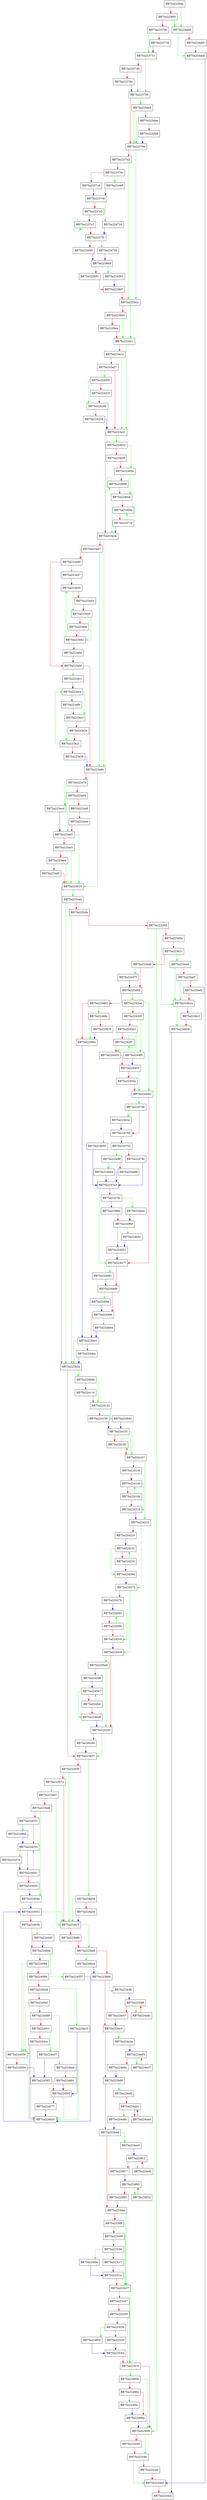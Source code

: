 digraph NetworkHipsMatch {
  node [shape="box"];
  graph [splines=ortho];
  BB75a22364c -> BB75a224ab0 [color="green"];
  BB75a22364c -> BB75a2236f3 [color="red"];
  BB75a2236f3 -> BB75a224ab0 [color="green"];
  BB75a2236f3 -> BB75a22370e [color="red"];
  BB75a22370e -> BB75a223731 [color="green"];
  BB75a22370e -> BB75a223729 [color="red"];
  BB75a223729 -> BB75a223731 [color="blue"];
  BB75a223731 -> BB75a223756 [color="green"];
  BB75a223731 -> BB75a223748 [color="red"];
  BB75a223748 -> BB75a223756 [color="green"];
  BB75a223748 -> BB75a22374e [color="red"];
  BB75a22374e -> BB75a223756 [color="blue"];
  BB75a223756 -> BB75a223da4 [color="green"];
  BB75a223756 -> BB75a22376e [color="red"];
  BB75a22376e -> BB75a22392c [color="green"];
  BB75a22376e -> BB75a2237a2 [color="red"];
  BB75a2237a2 -> BB75a22392c [color="green"];
  BB75a2237a2 -> BB75a2237ac [color="red"];
  BB75a2237ac -> BB75a2244ff [color="green"];
  BB75a2237ac -> BB75a2237c4 [color="red"];
  BB75a2237c4 -> BB75a2237c8 [color="blue"];
  BB75a2237c8 -> BB75a22471d [color="green"];
  BB75a2237c8 -> BB75a2237e3 [color="red"];
  BB75a2237e3 -> BB75a2237e7 [color="blue"];
  BB75a2237e7 -> BB75a2237e7 [color="green"];
  BB75a2237e7 -> BB75a2237f1 [color="red"];
  BB75a2237f1 -> BB75a224728 [color="green"];
  BB75a2237f1 -> BB75a223840 [color="red"];
  BB75a223840 -> BB75a22386d [color="blue"];
  BB75a22386d -> BB75a224361 [color="green"];
  BB75a22386d -> BB75a223891 [color="red"];
  BB75a223891 -> BB75a2238d7 [color="red"];
  BB75a2238d7 -> BB75a22392c [color="red"];
  BB75a22392c -> BB75a223a11 [color="green"];
  BB75a22392c -> BB75a2239d3 [color="red"];
  BB75a2239d3 -> BB75a223a11 [color="green"];
  BB75a2239d3 -> BB75a2239ea [color="red"];
  BB75a2239ea -> BB75a223a11 [color="red"];
  BB75a223a11 -> BB75a223a31 [color="green"];
  BB75a223a11 -> BB75a223a1a [color="red"];
  BB75a223a1a -> BB75a223a31 [color="green"];
  BB75a223a1a -> BB75a223a27 [color="red"];
  BB75a223a27 -> BB75a224305 [color="green"];
  BB75a223a27 -> BB75a223a31 [color="red"];
  BB75a223a31 -> BB75a224632 [color="green"];
  BB75a223a31 -> BB75a223a3e [color="red"];
  BB75a223a3e -> BB75a223a6e [color="green"];
  BB75a223a3e -> BB75a223a47 [color="red"];
  BB75a223a47 -> BB75a223a6e [color="green"];
  BB75a223a47 -> BB75a223a50 [color="red"];
  BB75a223a50 -> BB75a223e47 [color="green"];
  BB75a223a50 -> BB75a223a5f [color="red"];
  BB75a223a5f -> BB75a223dc1 [color="green"];
  BB75a223a5f -> BB75a223a6e [color="red"];
  BB75a223a6e -> BB75a223b10 [color="green"];
  BB75a223a6e -> BB75a223a7e [color="red"];
  BB75a223a7e -> BB75a223ecd [color="green"];
  BB75a223a7e -> BB75a223a92 [color="red"];
  BB75a223a92 -> BB75a223ecd [color="green"];
  BB75a223a92 -> BB75a223a9f [color="red"];
  BB75a223a9f -> BB75a223ad1 [color="green"];
  BB75a223a9f -> BB75a223aaa [color="red"];
  BB75a223aaa -> BB75a223ad1 [color="red"];
  BB75a223ad1 -> BB75a223b10 [color="green"];
  BB75a223ad1 -> BB75a223ae1 [color="red"];
  BB75a223ae1 -> BB75a223b10 [color="green"];
  BB75a223ae1 -> BB75a223aea [color="red"];
  BB75a223aea -> BB75a223b10 [color="green"];
  BB75a223aea -> BB75a223af0 [color="red"];
  BB75a223af0 -> BB75a223b10 [color="red"];
  BB75a223b10 -> BB75a223ced [color="green"];
  BB75a223b10 -> BB75a223b2a [color="red"];
  BB75a223b2a -> BB75a2240db [color="green"];
  BB75a223b2a -> BB75a223b37 [color="red"];
  BB75a223b37 -> BB75a224a34 [color="green"];
  BB75a223b37 -> BB75a223b5f [color="red"];
  BB75a223b5f -> BB75a223b7f [color="green"];
  BB75a223b5f -> BB75a223b72 [color="red"];
  BB75a223b72 -> BB75a223ed7 [color="green"];
  BB75a223b72 -> BB75a223b7f [color="red"];
  BB75a223b7f -> BB75a223ba9 [color="green"];
  BB75a223b7f -> BB75a223b86 [color="red"];
  BB75a223b86 -> BB75a223ba9 [color="red"];
  BB75a223ba9 -> BB75a224bcd [color="green"];
  BB75a223ba9 -> BB75a223bb6 [color="red"];
  BB75a223bb6 -> BB75a224cf8 [color="green"];
  BB75a223bb6 -> BB75a223bc3 [color="red"];
  BB75a223bc3 -> BB75a224e2a [color="green"];
  BB75a223bc3 -> BB75a223bd0 [color="red"];
  BB75a223bd0 -> BB75a224e6f [color="green"];
  BB75a223bd0 -> BB75a223bdd [color="red"];
  BB75a223bdd -> BB75a224ee5 [color="green"];
  BB75a223bdd -> BB75a223bea [color="red"];
  BB75a223bea -> BB75a223c37 [color="green"];
  BB75a223bea -> BB75a223bff [color="red"];
  BB75a223bff -> BB75a223c37 [color="green"];
  BB75a223bff -> BB75a223c08 [color="red"];
  BB75a223c08 -> BB75a223c37 [color="green"];
  BB75a223c08 -> BB75a223c0e [color="red"];
  BB75a223c0e -> BB75a224f4a [color="green"];
  BB75a223c0e -> BB75a223c17 [color="red"];
  BB75a223c17 -> BB75a223c1c [color="blue"];
  BB75a223c1c -> BB75a223c37 [color="red"];
  BB75a223c37 -> BB75a223c7f [color="green"];
  BB75a223c37 -> BB75a223c47 [color="red"];
  BB75a223c47 -> BB75a223c7f [color="green"];
  BB75a223c47 -> BB75a223c50 [color="red"];
  BB75a223c50 -> BB75a223c7f [color="green"];
  BB75a223c50 -> BB75a223c56 [color="red"];
  BB75a223c56 -> BB75a224f52 [color="green"];
  BB75a223c56 -> BB75a223c5f [color="red"];
  BB75a223c5f -> BB75a223c64 [color="blue"];
  BB75a223c64 -> BB75a223c7f [color="red"];
  BB75a223c7f -> BB75a224956 [color="green"];
  BB75a223c7f -> BB75a223c90 [color="red"];
  BB75a223c90 -> BB75a223c9e [color="green"];
  BB75a223c90 -> BB75a223c95 [color="red"];
  BB75a223c95 -> BB75a223c9e [color="red"];
  BB75a223c9e -> BB75a223cb0 [color="green"];
  BB75a223c9e -> BB75a223cab [color="red"];
  BB75a223cab -> BB75a223cb0 [color="red"];
  BB75a223cb0 -> BB75a223cbd [color="red"];
  BB75a223ced -> BB75a223b2a [color="green"];
  BB75a223ced -> BB75a223cfa [color="red"];
  BB75a223cfa -> BB75a223b2a [color="green"];
  BB75a223cfa -> BB75a223d05 [color="red"];
  BB75a223d05 -> BB75a223c90 [color="green"];
  BB75a223d05 -> BB75a223d0a [color="red"];
  BB75a223d0a -> BB75a224b1a [color="green"];
  BB75a223d0a -> BB75a223d1c [color="red"];
  BB75a223d1c -> BB75a224ae4 [color="green"];
  BB75a223d1c -> BB75a223d4d [color="red"];
  BB75a223d4d -> BB75a22457f [color="green"];
  BB75a223d4d -> BB75a223d5d [color="red"];
  BB75a223d5d -> BB75a2243ae [color="green"];
  BB75a223d5d -> BB75a223d83 [color="red"];
  BB75a223d83 -> BB75a224b6c [color="green"];
  BB75a223d83 -> BB75a223d9a [color="red"];
  BB75a223d9a -> BB75a2244b1 [color="blue"];
  BB75a223da4 -> BB75a22376e [color="green"];
  BB75a223da4 -> BB75a223dae [color="red"];
  BB75a223dae -> BB75a22376e [color="green"];
  BB75a223dae -> BB75a223db8 [color="red"];
  BB75a223db8 -> BB75a22376e [color="blue"];
  BB75a223dc1 -> BB75a223dca [color="blue"];
  BB75a223dca -> BB75a223e1f [color="green"];
  BB75a223dca -> BB75a223dfb [color="red"];
  BB75a223dfb -> BB75a223e1f [color="red"];
  BB75a223e1f -> BB75a223e2c [color="green"];
  BB75a223e1f -> BB75a223e24 [color="red"];
  BB75a223e24 -> BB75a223e2c [color="red"];
  BB75a223e2c -> BB75a223dca [color="green"];
  BB75a223e2c -> BB75a223e38 [color="red"];
  BB75a223e38 -> BB75a223a6e [color="blue"];
  BB75a223e47 -> BB75a223e50 [color="blue"];
  BB75a223e50 -> BB75a223ea5 [color="green"];
  BB75a223e50 -> BB75a223e81 [color="red"];
  BB75a223e81 -> BB75a223ea5 [color="red"];
  BB75a223ea5 -> BB75a223eb2 [color="green"];
  BB75a223ea5 -> BB75a223eaa [color="red"];
  BB75a223eaa -> BB75a223eb2 [color="red"];
  BB75a223eb2 -> BB75a223e50 [color="green"];
  BB75a223eb2 -> BB75a223ebe [color="red"];
  BB75a223ebe -> BB75a223a5f [color="blue"];
  BB75a223ecd -> BB75a223ad1 [color="blue"];
  BB75a223ed7 -> BB75a223b7f [color="green"];
  BB75a223ed7 -> BB75a223eed [color="red"];
  BB75a223eed -> BB75a22404e [color="green"];
  BB75a223eed -> BB75a224023 [color="red"];
  BB75a224023 -> BB75a2249ed [color="green"];
  BB75a224023 -> BB75a224034 [color="red"];
  BB75a224034 -> BB75a22437e [color="green"];
  BB75a224034 -> BB75a224041 [color="red"];
  BB75a224041 -> BB75a224034 [color="green"];
  BB75a224041 -> BB75a224049 [color="red"];
  BB75a224049 -> BB75a22404e [color="blue"];
  BB75a22404e -> BB75a224052 [color="blue"];
  BB75a224052 -> BB75a223b7f [color="green"];
  BB75a224052 -> BB75a22405b [color="red"];
  BB75a22405b -> BB75a2244d0 [color="green"];
  BB75a22405b -> BB75a224068 [color="red"];
  BB75a224068 -> BB75a224507 [color="green"];
  BB75a224068 -> BB75a224094 [color="red"];
  BB75a224094 -> BB75a224550 [color="green"];
  BB75a224094 -> BB75a22409d [color="red"];
  BB75a22409d -> BB75a224550 [color="green"];
  BB75a22409d -> BB75a2240a6 [color="red"];
  BB75a2240a6 -> BB75a224a10 [color="green"];
  BB75a2240a6 -> BB75a2240af [color="red"];
  BB75a2240af -> BB75a224550 [color="green"];
  BB75a2240af -> BB75a2240b8 [color="red"];
  BB75a2240b8 -> BB75a224ba4 [color="green"];
  BB75a2240b8 -> BB75a2240c1 [color="red"];
  BB75a2240c1 -> BB75a224a47 [color="green"];
  BB75a2240c1 -> BB75a2240ca [color="red"];
  BB75a2240ca -> BB75a224550 [color="green"];
  BB75a2240ca -> BB75a2240d3 [color="red"];
  BB75a2240d3 -> BB75a224052 [color="blue"];
  BB75a2240db -> BB75a224143 [color="green"];
  BB75a2240db -> BB75a224116 [color="red"];
  BB75a224116 -> BB75a224143 [color="red"];
  BB75a224143 -> BB75a224b9c [color="green"];
  BB75a224143 -> BB75a224150 [color="red"];
  BB75a224150 -> BB75a224155 [color="blue"];
  BB75a224155 -> BB75a2241b7 [color="green"];
  BB75a224155 -> BB75a224182 [color="red"];
  BB75a224182 -> BB75a224182 [color="green"];
  BB75a224182 -> BB75a2241b7 [color="red"];
  BB75a2241b7 -> BB75a22421b [color="green"];
  BB75a2241b7 -> BB75a2241cd [color="red"];
  BB75a2241cd -> BB75a2241d5 [color="blue"];
  BB75a2241d5 -> BB75a224216 [color="green"];
  BB75a2241d5 -> BB75a2241dd [color="red"];
  BB75a2241dd -> BB75a2241d5 [color="green"];
  BB75a2241dd -> BB75a224216 [color="red"];
  BB75a224216 -> BB75a22421b [color="blue"];
  BB75a22421b -> BB75a224272 [color="green"];
  BB75a22421b -> BB75a224224 [color="red"];
  BB75a224224 -> BB75a22422c [color="blue"];
  BB75a22422c -> BB75a22426d [color="green"];
  BB75a22422c -> BB75a224234 [color="red"];
  BB75a224234 -> BB75a22422c [color="green"];
  BB75a224234 -> BB75a22426d [color="red"];
  BB75a22426d -> BB75a224272 [color="blue"];
  BB75a224272 -> BB75a2242c9 [color="green"];
  BB75a224272 -> BB75a22427b [color="red"];
  BB75a22427b -> BB75a224283 [color="blue"];
  BB75a224283 -> BB75a2242c4 [color="green"];
  BB75a224283 -> BB75a22428b [color="red"];
  BB75a22428b -> BB75a224283 [color="green"];
  BB75a22428b -> BB75a2242c4 [color="red"];
  BB75a2242c4 -> BB75a2242c9 [color="blue"];
  BB75a2242c9 -> BB75a2245ab [color="green"];
  BB75a2242c9 -> BB75a2242d3 [color="red"];
  BB75a2242d3 -> BB75a223b37 [color="green"];
  BB75a2242d3 -> BB75a2242dd [color="red"];
  BB75a2242dd -> BB75a223b37 [color="blue"];
  BB75a224305 -> BB75a22434b [color="green"];
  BB75a224305 -> BB75a224322 [color="red"];
  BB75a224322 -> BB75a22434b [color="red"];
  BB75a22434b -> BB75a223a31 [color="green"];
  BB75a22434b -> BB75a224354 [color="red"];
  BB75a224354 -> BB75a223a31 [color="blue"];
  BB75a224361 -> BB75a2238d7 [color="blue"];
  BB75a22437e -> BB75a224041 [color="blue"];
  BB75a2243ae -> BB75a224462 [color="green"];
  BB75a2243ae -> BB75a2243c0 [color="red"];
  BB75a2243c0 -> BB75a2244f5 [color="green"];
  BB75a2243c0 -> BB75a2243e3 [color="red"];
  BB75a2243e3 -> BB75a224432 [color="green"];
  BB75a2243e3 -> BB75a2243f7 [color="red"];
  BB75a2243f7 -> BB75a2243f7 [color="green"];
  BB75a2243f7 -> BB75a224432 [color="red"];
  BB75a224432 -> BB75a224455 [color="red"];
  BB75a224455 -> BB75a224462 [color="green"];
  BB75a224455 -> BB75a22445a [color="red"];
  BB75a22445a -> BB75a224462 [color="red"];
  BB75a224462 -> BB75a224740 [color="green"];
  BB75a224462 -> BB75a224477 [color="red"];
  BB75a224477 -> BB75a224991 [color="green"];
  BB75a224477 -> BB75a224489 [color="red"];
  BB75a224489 -> BB75a2249bf [color="green"];
  BB75a224489 -> BB75a224496 [color="red"];
  BB75a224496 -> BB75a224b64 [color="green"];
  BB75a224496 -> BB75a2244b1 [color="red"];
  BB75a2244b1 -> BB75a223b2a [color="green"];
  BB75a2244b1 -> BB75a2244ba [color="red"];
  BB75a2244ba -> BB75a223b2a [color="blue"];
  BB75a2244d0 -> BB75a224068 [color="blue"];
  BB75a2244f5 -> BB75a224455 [color="blue"];
  BB75a2244ff -> BB75a2237c8 [color="blue"];
  BB75a224507 -> BB75a2240d3 [color="blue"];
  BB75a224550 -> BB75a2240d3 [color="green"];
  BB75a224550 -> BB75a22455d [color="red"];
  BB75a22455d -> BB75a224562 [color="blue"];
  BB75a224562 -> BB75a22456f [color="red"];
  BB75a22456f -> BB75a2240d3 [color="green"];
  BB75a22456f -> BB75a224577 [color="red"];
  BB75a224577 -> BB75a2240d3 [color="blue"];
  BB75a22457f -> BB75a223d5d [color="blue"];
  BB75a2245ab -> BB75a2242d3 [color="green"];
  BB75a2245ab -> BB75a2245df [color="red"];
  BB75a2245df -> BB75a2245e7 [color="blue"];
  BB75a2245e7 -> BB75a224628 [color="green"];
  BB75a2245e7 -> BB75a2245ef [color="red"];
  BB75a2245ef -> BB75a2245e7 [color="green"];
  BB75a2245ef -> BB75a224628 [color="red"];
  BB75a224628 -> BB75a2242d3 [color="blue"];
  BB75a224632 -> BB75a22465a [color="green"];
  BB75a224632 -> BB75a22463f [color="red"];
  BB75a22463f -> BB75a22465a [color="red"];
  BB75a22465a -> BB75a2246cd [color="green"];
  BB75a22465a -> BB75a22468f [color="red"];
  BB75a22468f -> BB75a22468f [color="green"];
  BB75a22468f -> BB75a2246cd [color="red"];
  BB75a2246cd -> BB75a223a3e [color="green"];
  BB75a2246cd -> BB75a2246da [color="red"];
  BB75a2246da -> BB75a2246da [color="green"];
  BB75a2246da -> BB75a224718 [color="red"];
  BB75a224718 -> BB75a223a3e [color="blue"];
  BB75a22471d -> BB75a2237f1 [color="blue"];
  BB75a224728 -> BB75a22386d [color="blue"];
  BB75a224740 -> BB75a224b3a [color="green"];
  BB75a224740 -> BB75a224765 [color="red"];
  BB75a224765 -> BB75a224b50 [color="green"];
  BB75a224765 -> BB75a224793 [color="red"];
  BB75a224793 -> BB75a224a8f [color="green"];
  BB75a224793 -> BB75a22479c [color="red"];
  BB75a22479c -> BB75a2247a3 [color="blue"];
  BB75a2247a3 -> BB75a224477 [color="green"];
  BB75a2247a3 -> BB75a2247ec [color="red"];
  BB75a2247ec -> BB75a224aa4 [color="green"];
  BB75a2247ec -> BB75a22486e [color="red"];
  BB75a22486e -> BB75a22490f [color="red"];
  BB75a22490f -> BB75a224b5c [color="green"];
  BB75a22490f -> BB75a224921 [color="red"];
  BB75a224921 -> BB75a224477 [color="blue"];
  BB75a224956 -> BB75a223c90 [color="green"];
  BB75a224956 -> BB75a224962 [color="red"];
  BB75a224962 -> BB75a224f5a [color="green"];
  BB75a224962 -> BB75a22496a [color="red"];
  BB75a22496a -> BB75a223c90 [color="blue"];
  BB75a224991 -> BB75a224489 [color="blue"];
  BB75a2249bf -> BB75a224496 [color="blue"];
  BB75a2249ed -> BB75a224034 [color="blue"];
  BB75a224a10 -> BB75a22456f [color="blue"];
  BB75a224a34 -> BB75a223b7f [color="green"];
  BB75a224a34 -> BB75a224a3d [color="red"];
  BB75a224a3d -> BB75a223b7f [color="blue"];
  BB75a224a47 -> BB75a224562 [color="blue"];
  BB75a224a8f -> BB75a224b44 [color="green"];
  BB75a224a8f -> BB75a224a98 [color="red"];
  BB75a224a98 -> BB75a2247a3 [color="blue"];
  BB75a224aa4 -> BB75a22490f [color="blue"];
  BB75a224ab0 -> BB75a224abd [color="green"];
  BB75a224ab0 -> BB75a224ab5 [color="red"];
  BB75a224ab5 -> BB75a224abd [color="red"];
  BB75a224abd -> BB75a223cb0 [color="blue"];
  BB75a224ae4 -> BB75a224b1a [color="green"];
  BB75a224ae4 -> BB75a224af7 [color="red"];
  BB75a224af7 -> BB75a224b1a [color="green"];
  BB75a224af7 -> BB75a224afd [color="red"];
  BB75a224afd -> BB75a224b1a [color="red"];
  BB75a224b1a -> BB75a224b28 [color="green"];
  BB75a224b1a -> BB75a224b1f [color="red"];
  BB75a224b1f -> BB75a224b28 [color="red"];
  BB75a224b28 -> BB75a223cbd [color="blue"];
  BB75a224b3a -> BB75a224765 [color="blue"];
  BB75a224b44 -> BB75a2247a3 [color="blue"];
  BB75a224b50 -> BB75a2247a3 [color="blue"];
  BB75a224b5c -> BB75a224921 [color="blue"];
  BB75a224b64 -> BB75a2244b1 [color="blue"];
  BB75a224b6c -> BB75a223d9a [color="green"];
  BB75a224b6c -> BB75a224b76 [color="red"];
  BB75a224b76 -> BB75a223d9a [color="blue"];
  BB75a224b9c -> BB75a224155 [color="blue"];
  BB75a224ba4 -> BB75a2240d3 [color="green"];
  BB75a224ba4 -> BB75a224bb1 [color="red"];
  BB75a224bb1 -> BB75a22456f [color="blue"];
  BB75a224bcd -> BB75a223bb6 [color="blue"];
  BB75a224cf8 -> BB75a224df6 [color="blue"];
  BB75a224ddc -> BB75a224df6 [color="red"];
  BB75a224df6 -> BB75a224ddc [color="green"];
  BB75a224df6 -> BB75a224e07 [color="red"];
  BB75a224e07 -> BB75a223bc3 [color="blue"];
  BB75a224e2a -> BB75a224e65 [color="blue"];
  BB75a224e37 -> BB75a224e65 [color="red"];
  BB75a224e65 -> BB75a224e37 [color="green"];
  BB75a224e65 -> BB75a224e6a [color="red"];
  BB75a224e6a -> BB75a223bd0 [color="blue"];
  BB75a224e6f -> BB75a224eb2 [color="red"];
  BB75a224eb2 -> BB75a224edb [color="green"];
  BB75a224eb2 -> BB75a224ebd [color="red"];
  BB75a224ebd -> BB75a224eb2 [color="blue"];
  BB75a224edb -> BB75a223bdd [color="blue"];
  BB75a224ee5 -> BB75a224f12 [color="blue"];
  BB75a224ef2 -> BB75a224f12 [color="red"];
  BB75a224f12 -> BB75a224ef2 [color="green"];
  BB75a224f12 -> BB75a224f17 [color="red"];
  BB75a224f17 -> BB75a224f40 [color="blue"];
  BB75a224f1d -> BB75a224f40 [color="red"];
  BB75a224f40 -> BB75a224f1d [color="green"];
  BB75a224f40 -> BB75a224f45 [color="red"];
  BB75a224f45 -> BB75a223bea [color="blue"];
  BB75a224f4a -> BB75a223c1c [color="blue"];
  BB75a224f52 -> BB75a223c64 [color="blue"];
  BB75a224f5a -> BB75a22496a [color="blue"];
}